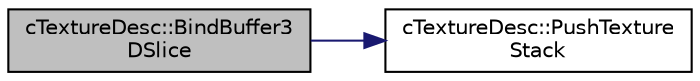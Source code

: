 digraph "cTextureDesc::BindBuffer3DSlice"
{
 // LATEX_PDF_SIZE
  edge [fontname="Helvetica",fontsize="10",labelfontname="Helvetica",labelfontsize="10"];
  node [fontname="Helvetica",fontsize="10",shape=record];
  rankdir="LR";
  Node1 [label="cTextureDesc::BindBuffer3\lDSlice",height=0.2,width=0.4,color="black", fillcolor="grey75", style="filled", fontcolor="black",tooltip=" "];
  Node1 -> Node2 [color="midnightblue",fontsize="10",style="solid",fontname="Helvetica"];
  Node2 [label="cTextureDesc::PushTexture\lStack",height=0.2,width=0.4,color="black", fillcolor="white", style="filled",URL="$classc_texture_desc.html#a40c74d7a901ac00b3f8b692e5a92822a",tooltip=" "];
}
